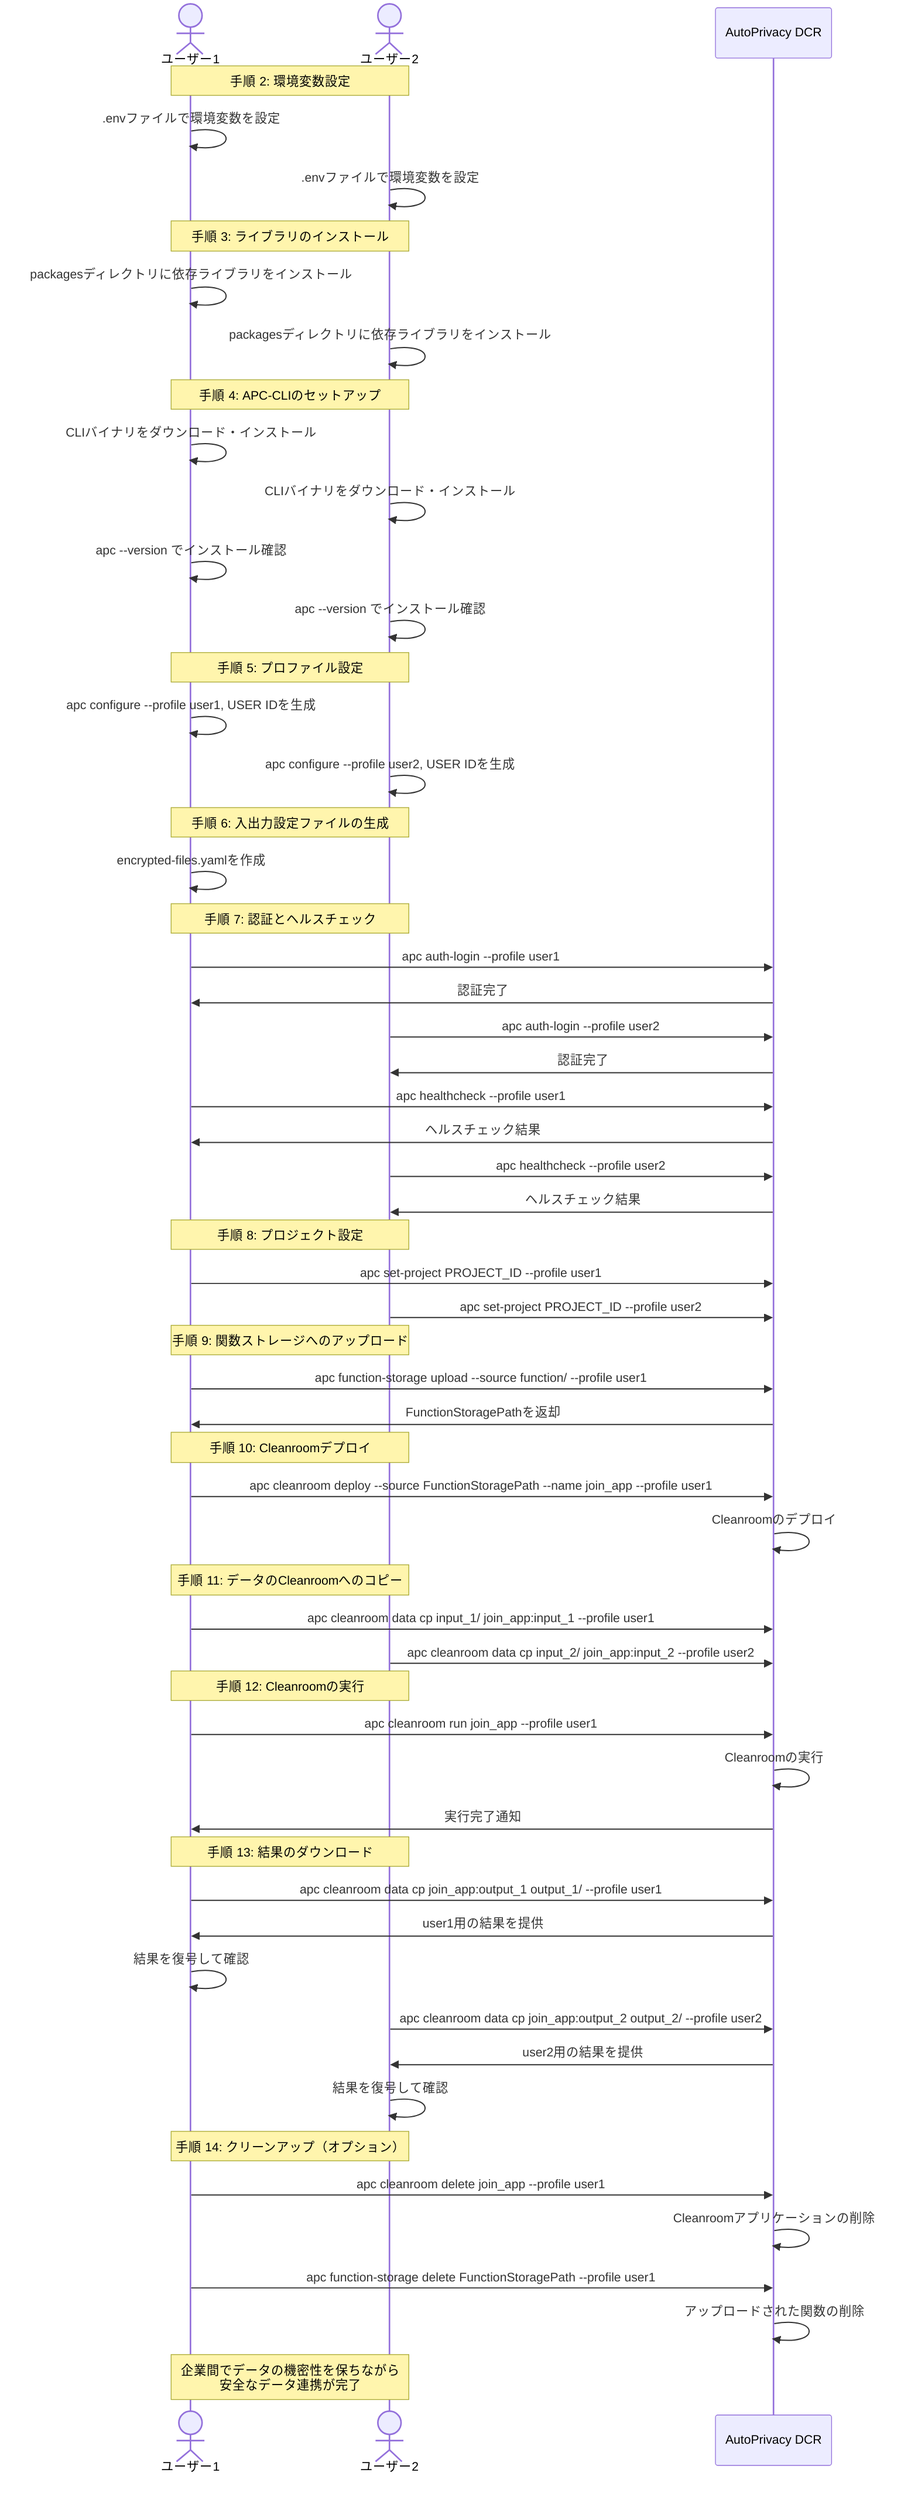 sequenceDiagram
    actor user1 as ユーザー1
    actor user2 as ユーザー2
    participant AutoPrivacyDCR as AutoPrivacy DCR

    %% 手順 2: 環境変数設定
    Note over user1, user2: 手順 2: 環境変数設定
    user1->>user1: .envファイルで環境変数を設定
    user2->>user2: .envファイルで環境変数を設定

    %% 手順 3: ライブラリのインストール
    Note over user1, user2: 手順 3: ライブラリのインストール
    user1->>user1: packagesディレクトリに依存ライブラリをインストール
    user2->>user2: packagesディレクトリに依存ライブラリをインストール

    %% 手順 4: APC-CLIのセットアップ
    Note over user1, user2: 手順 4: APC-CLIのセットアップ
    user1->>user1: CLIバイナリをダウンロード・インストール
    user2->>user2: CLIバイナリをダウンロード・インストール
    user1->>user1: apc --version でインストール確認
    user2->>user2: apc --version でインストール確認

    %% 手順 5: プロファイル設定
    Note over user1, user2: 手順 5: プロファイル設定
    user1->>user1: apc configure --profile user1, USER IDを生成
    user2->>user2: apc configure --profile user2, USER IDを生成

    %% 手順 6: 入出力設定ファイルの生成
    Note over user1, user2: 手順 6: 入出力設定ファイルの生成
    user1->>user1: encrypted-files.yamlを作成

    %% 手順 7: 認証とヘルスチェック
    Note over user1, user2: 手順 7: 認証とヘルスチェック
    user1->>AutoPrivacyDCR: apc auth-login --profile user1
    AutoPrivacyDCR->>user1: 認証完了
    user2->>AutoPrivacyDCR: apc auth-login --profile user2
    AutoPrivacyDCR->>user2: 認証完了

    user1->>AutoPrivacyDCR: apc healthcheck --profile user1
    AutoPrivacyDCR->>user1: ヘルスチェック結果
    user2->>AutoPrivacyDCR: apc healthcheck --profile user2
    AutoPrivacyDCR->>user2: ヘルスチェック結果

    %% 手順 8: プロジェクト設定
    Note over user1, user2: 手順 8: プロジェクト設定
    user1->>AutoPrivacyDCR: apc set-project PROJECT_ID --profile user1
    user2->>AutoPrivacyDCR: apc set-project PROJECT_ID --profile user2

    %% 手順 9: 関数ストレージへのアップロード
    Note over user1, user2: 手順 9: 関数ストレージへのアップロード
    user1->>AutoPrivacyDCR: apc function-storage upload --source function/ --profile user1
    AutoPrivacyDCR->>user1: FunctionStoragePathを返却

    %% 手順 10: Cleanroomデプロイ
    Note over user1, user2: 手順 10: Cleanroomデプロイ
    user1->>AutoPrivacyDCR: apc cleanroom deploy --source FunctionStoragePath --name join_app --profile user1
    AutoPrivacyDCR->>AutoPrivacyDCR: Cleanroomのデプロイ

    %% 手順 11: データのCleanroomへのコピー
    Note over user1, user2: 手順 11: データのCleanroomへのコピー
    user1->>AutoPrivacyDCR: apc cleanroom data cp input_1/ join_app:input_1 --profile user1
    user2->>AutoPrivacyDCR: apc cleanroom data cp input_2/ join_app:input_2 --profile user2

    %% 手順 12: Cleanroomの実行
    Note over user1, user2: 手順 12: Cleanroomの実行
    user1->>AutoPrivacyDCR: apc cleanroom run join_app --profile user1
    AutoPrivacyDCR->>AutoPrivacyDCR: Cleanroomの実行
    AutoPrivacyDCR->>user1: 実行完了通知

    %% 手順 13: 結果のダウンロード
    Note over user1, user2: 手順 13: 結果のダウンロード
    user1->>AutoPrivacyDCR: apc cleanroom data cp join_app:output_1 output_1/ --profile user1
    AutoPrivacyDCR->>user1: user1用の結果を提供
    user1->>user1: 結果を復号して確認

    user2->>AutoPrivacyDCR: apc cleanroom data cp join_app:output_2 output_2/ --profile user2
    AutoPrivacyDCR->>user2: user2用の結果を提供
    user2->>user2: 結果を復号して確認

    %% 手順 14: クリーンアップ（オプション）
    Note over user1, user2: 手順 14: クリーンアップ（オプション）
    user1->>AutoPrivacyDCR: apc cleanroom delete join_app --profile user1
    AutoPrivacyDCR->>AutoPrivacyDCR: Cleanroomアプリケーションの削除
    user1->>AutoPrivacyDCR: apc function-storage delete FunctionStoragePath --profile user1
    AutoPrivacyDCR->>AutoPrivacyDCR: アップロードされた関数の削除

    Note over user1, user2: 企業間でデータの機密性を保ちながら<br/>安全なデータ連携が完了